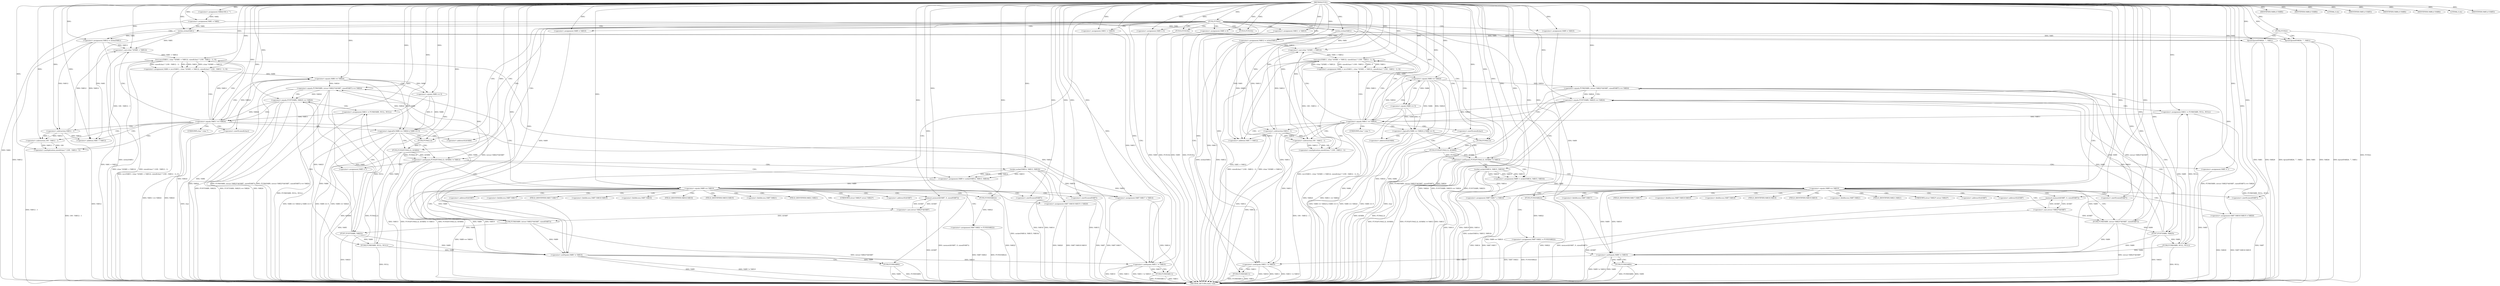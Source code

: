 digraph FUN1 {  
"1000100" [label = "(METHOD,FUN1)" ]
"1000448" [label = "(METHOD_RETURN,static void)" ]
"1000104" [label = "(<operator>.assignment,VAR2[100] = \"\")" ]
"1000107" [label = "(<operator>.assignment,VAR1 = VAR2)" ]
"1000111" [label = "(FUN2,FUN2())" ]
"1000116" [label = "(<operator>.assignment,VAR5 = 0)" ]
"1000123" [label = "(<operator>.assignment,VAR9 = VAR10)" ]
"1000127" [label = "(<operator>.assignment,VAR11 = VAR10)" ]
"1000131" [label = "(<operator>.assignment,VAR12 = strlen(VAR1))" ]
"1000133" [label = "(strlen,strlen(VAR1))" ]
"1000138" [label = "(<operator>.notEquals,FUN3(FUN4(2,2), &VAR4) != VAR13)" ]
"1000139" [label = "(FUN3,FUN3(FUN4(2,2), &VAR4))" ]
"1000140" [label = "(FUN4,FUN4(2,2))" ]
"1000148" [label = "(<operator>.assignment,VAR5 = 1)" ]
"1000151" [label = "(<operator>.assignment,VAR9 = socket(VAR14, VAR15, VAR16))" ]
"1000153" [label = "(socket,socket(VAR14, VAR15, VAR16))" ]
"1000158" [label = "(<operator>.equals,VAR9 == VAR10)" ]
"1000163" [label = "(memset,memset(&VAR7, 0, sizeof(VAR7)))" ]
"1000167" [label = "(<operator>.sizeOf,sizeof(VAR7))" ]
"1000169" [label = "(<operator>.assignment,VAR7.VAR17 = VAR14)" ]
"1000174" [label = "(<operator>.assignment,VAR7.VAR18.VAR19 = VAR20)" ]
"1000181" [label = "(<operator>.assignment,VAR7.VAR21 = FUN5(VAR22))" ]
"1000185" [label = "(FUN5,FUN5(VAR22))" ]
"1000188" [label = "(<operator>.equals,FUN6(VAR9, (struct VAR23*)&VAR7, sizeof(VAR7)) == VAR24)" ]
"1000189" [label = "(FUN6,FUN6(VAR9, (struct VAR23*)&VAR7, sizeof(VAR7)))" ]
"1000191" [label = "(<operator>.cast,(struct VAR23*)&VAR7)" ]
"1000195" [label = "(<operator>.sizeOf,sizeof(VAR7))" ]
"1000201" [label = "(<operator>.equals,FUN7(VAR9, VAR25) == VAR24)" ]
"1000202" [label = "(FUN7,FUN7(VAR9, VAR25))" ]
"1000208" [label = "(<operator>.assignment,VAR11 = FUN8(VAR9, NULL, NULL))" ]
"1000210" [label = "(FUN8,FUN8(VAR9, NULL, NULL))" ]
"1000215" [label = "(<operator>.equals,VAR11 == VAR24)" ]
"1000220" [label = "(<operator>.assignment,VAR6 = recv(VAR11, (char *)(VAR1 + VAR12), sizeof(char) * (100 - VAR12 - 1), 0))" ]
"1000222" [label = "(recv,recv(VAR11, (char *)(VAR1 + VAR12), sizeof(char) * (100 - VAR12 - 1), 0))" ]
"1000224" [label = "(<operator>.cast,(char *)(VAR1 + VAR12))" ]
"1000226" [label = "(<operator>.addition,VAR1 + VAR12)" ]
"1000229" [label = "(<operator>.multiplication,sizeof(char) * (100 - VAR12 - 1))" ]
"1000230" [label = "(<operator>.sizeOf,sizeof(char))" ]
"1000232" [label = "(<operator>.subtraction,100 - VAR12 - 1)" ]
"1000234" [label = "(<operator>.subtraction,VAR12 - 1)" ]
"1000239" [label = "(<operator>.logicalOr,VAR6 == VAR24 || VAR6 == 0)" ]
"1000240" [label = "(<operator>.equals,VAR6 == VAR24)" ]
"1000243" [label = "(<operator>.equals,VAR6 == 0)" ]
"1000249" [label = "(IDENTIFIER,VAR8,if (VAR8))" ]
"1000252" [label = "(IDENTIFIER,VAR8,if (VAR8))" ]
"1000254" [label = "(LITERAL,0,do)" ]
"1000256" [label = "(<operator>.notEquals,VAR9 != VAR10)" ]
"1000260" [label = "(FUN9,FUN9(VAR9))" ]
"1000263" [label = "(<operator>.notEquals,VAR11 != VAR10)" ]
"1000267" [label = "(FUN9,FUN9(VAR11))" ]
"1000270" [label = "(IDENTIFIER,VAR5,if (VAR5))" ]
"1000272" [label = "(FUN10,FUN10())" ]
"1000278" [label = "(<operator>.assignment,VAR5 = 0)" ]
"1000285" [label = "(<operator>.assignment,VAR9 = VAR10)" ]
"1000289" [label = "(<operator>.assignment,VAR11 = VAR10)" ]
"1000293" [label = "(<operator>.assignment,VAR12 = strlen(VAR1))" ]
"1000295" [label = "(strlen,strlen(VAR1))" ]
"1000300" [label = "(<operator>.notEquals,FUN3(FUN4(2,2), &VAR4) != VAR13)" ]
"1000301" [label = "(FUN3,FUN3(FUN4(2,2), &VAR4))" ]
"1000302" [label = "(FUN4,FUN4(2,2))" ]
"1000310" [label = "(<operator>.assignment,VAR5 = 1)" ]
"1000313" [label = "(<operator>.assignment,VAR9 = socket(VAR14, VAR15, VAR16))" ]
"1000315" [label = "(socket,socket(VAR14, VAR15, VAR16))" ]
"1000320" [label = "(<operator>.equals,VAR9 == VAR10)" ]
"1000325" [label = "(memset,memset(&VAR7, 0, sizeof(VAR7)))" ]
"1000329" [label = "(<operator>.sizeOf,sizeof(VAR7))" ]
"1000331" [label = "(<operator>.assignment,VAR7.VAR17 = VAR14)" ]
"1000336" [label = "(<operator>.assignment,VAR7.VAR18.VAR19 = VAR20)" ]
"1000343" [label = "(<operator>.assignment,VAR7.VAR21 = FUN5(VAR22))" ]
"1000347" [label = "(FUN5,FUN5(VAR22))" ]
"1000350" [label = "(<operator>.equals,FUN6(VAR9, (struct VAR23*)&VAR7, sizeof(VAR7)) == VAR24)" ]
"1000351" [label = "(FUN6,FUN6(VAR9, (struct VAR23*)&VAR7, sizeof(VAR7)))" ]
"1000353" [label = "(<operator>.cast,(struct VAR23*)&VAR7)" ]
"1000357" [label = "(<operator>.sizeOf,sizeof(VAR7))" ]
"1000363" [label = "(<operator>.equals,FUN7(VAR9, VAR25) == VAR24)" ]
"1000364" [label = "(FUN7,FUN7(VAR9, VAR25))" ]
"1000370" [label = "(<operator>.assignment,VAR11 = FUN8(VAR9, NULL, NULL))" ]
"1000372" [label = "(FUN8,FUN8(VAR9, NULL, NULL))" ]
"1000377" [label = "(<operator>.equals,VAR11 == VAR24)" ]
"1000382" [label = "(<operator>.assignment,VAR6 = recv(VAR11, (char *)(VAR1 + VAR12), sizeof(char) * (100 - VAR12 - 1), 0))" ]
"1000384" [label = "(recv,recv(VAR11, (char *)(VAR1 + VAR12), sizeof(char) * (100 - VAR12 - 1), 0))" ]
"1000386" [label = "(<operator>.cast,(char *)(VAR1 + VAR12))" ]
"1000388" [label = "(<operator>.addition,VAR1 + VAR12)" ]
"1000391" [label = "(<operator>.multiplication,sizeof(char) * (100 - VAR12 - 1))" ]
"1000392" [label = "(<operator>.sizeOf,sizeof(char))" ]
"1000394" [label = "(<operator>.subtraction,100 - VAR12 - 1)" ]
"1000396" [label = "(<operator>.subtraction,VAR12 - 1)" ]
"1000401" [label = "(<operator>.logicalOr,VAR6 == VAR24 || VAR6 == 0)" ]
"1000402" [label = "(<operator>.equals,VAR6 == VAR24)" ]
"1000405" [label = "(<operator>.equals,VAR6 == 0)" ]
"1000411" [label = "(IDENTIFIER,VAR8,if (VAR8))" ]
"1000414" [label = "(IDENTIFIER,VAR8,if (VAR8))" ]
"1000416" [label = "(LITERAL,0,do)" ]
"1000418" [label = "(<operator>.notEquals,VAR9 != VAR10)" ]
"1000422" [label = "(FUN9,FUN9(VAR9))" ]
"1000425" [label = "(<operator>.notEquals,VAR11 != VAR10)" ]
"1000429" [label = "(FUN9,FUN9(VAR11))" ]
"1000432" [label = "(IDENTIFIER,VAR5,if (VAR5))" ]
"1000434" [label = "(FUN10,FUN10())" ]
"1000436" [label = "(FUN2,FUN2())" ]
"1000438" [label = "(fprintf,fprintf(VAR26, \"\", VAR1))" ]
"1000444" [label = "(fprintf,fprintf(VAR26, \"\", VAR1))" ]
"1000143" [label = "(<operator>.addressOf,&VAR4)" ]
"1000164" [label = "(<operator>.addressOf,&VAR7)" ]
"1000170" [label = "(<operator>.fieldAccess,VAR7.VAR17)" ]
"1000172" [label = "(FIELD_IDENTIFIER,VAR17,VAR17)" ]
"1000175" [label = "(<operator>.fieldAccess,VAR7.VAR18.VAR19)" ]
"1000176" [label = "(<operator>.fieldAccess,VAR7.VAR18)" ]
"1000178" [label = "(FIELD_IDENTIFIER,VAR18,VAR18)" ]
"1000179" [label = "(FIELD_IDENTIFIER,VAR19,VAR19)" ]
"1000182" [label = "(<operator>.fieldAccess,VAR7.VAR21)" ]
"1000184" [label = "(FIELD_IDENTIFIER,VAR21,VAR21)" ]
"1000192" [label = "(UNKNOWN,struct VAR23*,struct VAR23*)" ]
"1000193" [label = "(<operator>.addressOf,&VAR7)" ]
"1000225" [label = "(UNKNOWN,char *,char *)" ]
"1000305" [label = "(<operator>.addressOf,&VAR4)" ]
"1000326" [label = "(<operator>.addressOf,&VAR7)" ]
"1000332" [label = "(<operator>.fieldAccess,VAR7.VAR17)" ]
"1000334" [label = "(FIELD_IDENTIFIER,VAR17,VAR17)" ]
"1000337" [label = "(<operator>.fieldAccess,VAR7.VAR18.VAR19)" ]
"1000338" [label = "(<operator>.fieldAccess,VAR7.VAR18)" ]
"1000340" [label = "(FIELD_IDENTIFIER,VAR18,VAR18)" ]
"1000341" [label = "(FIELD_IDENTIFIER,VAR19,VAR19)" ]
"1000344" [label = "(<operator>.fieldAccess,VAR7.VAR21)" ]
"1000346" [label = "(FIELD_IDENTIFIER,VAR21,VAR21)" ]
"1000354" [label = "(UNKNOWN,struct VAR23*,struct VAR23*)" ]
"1000355" [label = "(<operator>.addressOf,&VAR7)" ]
"1000387" [label = "(UNKNOWN,char *,char *)" ]
  "1000181" -> "1000448"  [ label = "DDG: VAR7.VAR21"] 
  "1000394" -> "1000448"  [ label = "DDG: VAR12 - 1"] 
  "1000188" -> "1000448"  [ label = "DDG: FUN6(VAR9, (struct VAR23*)&VAR7, sizeof(VAR7)) == VAR24"] 
  "1000116" -> "1000448"  [ label = "DDG: VAR5"] 
  "1000260" -> "1000448"  [ label = "DDG: FUN9(VAR9)"] 
  "1000185" -> "1000448"  [ label = "DDG: VAR22"] 
  "1000396" -> "1000448"  [ label = "DDG: VAR12"] 
  "1000391" -> "1000448"  [ label = "DDG: 100 - VAR12 - 1"] 
  "1000377" -> "1000448"  [ label = "DDG: VAR11 == VAR24"] 
  "1000343" -> "1000448"  [ label = "DDG: VAR7.VAR21"] 
  "1000372" -> "1000448"  [ label = "DDG: NULL"] 
  "1000201" -> "1000448"  [ label = "DDG: FUN7(VAR9, VAR25) == VAR24"] 
  "1000436" -> "1000448"  [ label = "DDG: FUN2()"] 
  "1000401" -> "1000448"  [ label = "DDG: VAR6 == 0"] 
  "1000313" -> "1000448"  [ label = "DDG: socket(VAR14, VAR15, VAR16)"] 
  "1000425" -> "1000448"  [ label = "DDG: VAR10"] 
  "1000350" -> "1000448"  [ label = "DDG: FUN6(VAR9, (struct VAR23*)&VAR7, sizeof(VAR7))"] 
  "1000181" -> "1000448"  [ label = "DDG: FUN5(VAR22)"] 
  "1000208" -> "1000448"  [ label = "DDG: FUN8(VAR9, NULL, NULL)"] 
  "1000293" -> "1000448"  [ label = "DDG: VAR12"] 
  "1000239" -> "1000448"  [ label = "DDG: VAR6 == VAR24 || VAR6 == 0"] 
  "1000234" -> "1000448"  [ label = "DDG: VAR12"] 
  "1000382" -> "1000448"  [ label = "DDG: recv(VAR11, (char *)(VAR1 + VAR12), sizeof(char) * (100 - VAR12 - 1), 0)"] 
  "1000315" -> "1000448"  [ label = "DDG: VAR16"] 
  "1000363" -> "1000448"  [ label = "DDG: FUN7(VAR9, VAR25)"] 
  "1000315" -> "1000448"  [ label = "DDG: VAR14"] 
  "1000224" -> "1000448"  [ label = "DDG: VAR1 + VAR12"] 
  "1000401" -> "1000448"  [ label = "DDG: VAR6 == VAR24 || VAR6 == 0"] 
  "1000402" -> "1000448"  [ label = "DDG: VAR24"] 
  "1000239" -> "1000448"  [ label = "DDG: VAR6 == VAR24"] 
  "1000215" -> "1000448"  [ label = "DDG: VAR24"] 
  "1000310" -> "1000448"  [ label = "DDG: VAR5"] 
  "1000188" -> "1000448"  [ label = "DDG: FUN6(VAR9, (struct VAR23*)&VAR7, sizeof(VAR7))"] 
  "1000401" -> "1000448"  [ label = "DDG: VAR6 == VAR24"] 
  "1000301" -> "1000448"  [ label = "DDG: &VAR4"] 
  "1000300" -> "1000448"  [ label = "DDG: VAR13"] 
  "1000131" -> "1000448"  [ label = "DDG: VAR12"] 
  "1000138" -> "1000448"  [ label = "DDG: FUN3(FUN4(2,2), &VAR4)"] 
  "1000139" -> "1000448"  [ label = "DDG: FUN4(2,2)"] 
  "1000351" -> "1000448"  [ label = "DDG: (struct VAR23*)&VAR7"] 
  "1000263" -> "1000448"  [ label = "DDG: VAR10"] 
  "1000438" -> "1000448"  [ label = "DDG: fprintf(VAR26, \"\", VAR1)"] 
  "1000434" -> "1000448"  [ label = "DDG: FUN10()"] 
  "1000222" -> "1000448"  [ label = "DDG: sizeof(char) * (100 - VAR12 - 1)"] 
  "1000153" -> "1000448"  [ label = "DDG: VAR15"] 
  "1000158" -> "1000448"  [ label = "DDG: VAR9 == VAR10"] 
  "1000347" -> "1000448"  [ label = "DDG: VAR22"] 
  "1000392" -> "1000448"  [ label = "DDG: char"] 
  "1000267" -> "1000448"  [ label = "DDG: FUN9(VAR11)"] 
  "1000425" -> "1000448"  [ label = "DDG: VAR11"] 
  "1000331" -> "1000448"  [ label = "DDG: VAR7.VAR17"] 
  "1000267" -> "1000448"  [ label = "DDG: VAR11"] 
  "1000386" -> "1000448"  [ label = "DDG: VAR1 + VAR12"] 
  "1000300" -> "1000448"  [ label = "DDG: FUN3(FUN4(2,2), &VAR4)"] 
  "1000402" -> "1000448"  [ label = "DDG: VAR6"] 
  "1000422" -> "1000448"  [ label = "DDG: VAR9"] 
  "1000189" -> "1000448"  [ label = "DDG: (struct VAR23*)&VAR7"] 
  "1000263" -> "1000448"  [ label = "DDG: VAR11"] 
  "1000343" -> "1000448"  [ label = "DDG: FUN5(VAR22)"] 
  "1000377" -> "1000448"  [ label = "DDG: VAR24"] 
  "1000422" -> "1000448"  [ label = "DDG: FUN9(VAR9)"] 
  "1000174" -> "1000448"  [ label = "DDG: VAR20"] 
  "1000263" -> "1000448"  [ label = "DDG: VAR11 != VAR10"] 
  "1000444" -> "1000448"  [ label = "DDG: VAR1"] 
  "1000220" -> "1000448"  [ label = "DDG: recv(VAR11, (char *)(VAR1 + VAR12), sizeof(char) * (100 - VAR12 - 1), 0)"] 
  "1000425" -> "1000448"  [ label = "DDG: VAR11 != VAR10"] 
  "1000148" -> "1000448"  [ label = "DDG: VAR5"] 
  "1000444" -> "1000448"  [ label = "DDG: VAR26"] 
  "1000357" -> "1000448"  [ label = "DDG: VAR7"] 
  "1000151" -> "1000448"  [ label = "DDG: socket(VAR14, VAR15, VAR16)"] 
  "1000363" -> "1000448"  [ label = "DDG: VAR24"] 
  "1000230" -> "1000448"  [ label = "DDG: char"] 
  "1000301" -> "1000448"  [ label = "DDG: FUN4(2,2)"] 
  "1000336" -> "1000448"  [ label = "DDG: VAR20"] 
  "1000364" -> "1000448"  [ label = "DDG: VAR25"] 
  "1000418" -> "1000448"  [ label = "DDG: VAR9 != VAR10"] 
  "1000300" -> "1000448"  [ label = "DDG: FUN3(FUN4(2,2), &VAR4) != VAR13"] 
  "1000131" -> "1000448"  [ label = "DDG: strlen(VAR1)"] 
  "1000350" -> "1000448"  [ label = "DDG: FUN6(VAR9, (struct VAR23*)&VAR7, sizeof(VAR7)) == VAR24"] 
  "1000210" -> "1000448"  [ label = "DDG: NULL"] 
  "1000153" -> "1000448"  [ label = "DDG: VAR14"] 
  "1000293" -> "1000448"  [ label = "DDG: strlen(VAR1)"] 
  "1000188" -> "1000448"  [ label = "DDG: VAR24"] 
  "1000229" -> "1000448"  [ label = "DDG: 100 - VAR12 - 1"] 
  "1000191" -> "1000448"  [ label = "DDG: &VAR7"] 
  "1000325" -> "1000448"  [ label = "DDG: memset(&VAR7, 0, sizeof(VAR7))"] 
  "1000169" -> "1000448"  [ label = "DDG: VAR14"] 
  "1000232" -> "1000448"  [ label = "DDG: VAR12 - 1"] 
  "1000240" -> "1000448"  [ label = "DDG: VAR24"] 
  "1000138" -> "1000448"  [ label = "DDG: VAR13"] 
  "1000405" -> "1000448"  [ label = "DDG: VAR6"] 
  "1000139" -> "1000448"  [ label = "DDG: &VAR4"] 
  "1000215" -> "1000448"  [ label = "DDG: VAR11 == VAR24"] 
  "1000438" -> "1000448"  [ label = "DDG: VAR1"] 
  "1000243" -> "1000448"  [ label = "DDG: VAR6"] 
  "1000169" -> "1000448"  [ label = "DDG: VAR7.VAR17"] 
  "1000384" -> "1000448"  [ label = "DDG: sizeof(char) * (100 - VAR12 - 1)"] 
  "1000256" -> "1000448"  [ label = "DDG: VAR9"] 
  "1000260" -> "1000448"  [ label = "DDG: VAR9"] 
  "1000153" -> "1000448"  [ label = "DDG: VAR16"] 
  "1000384" -> "1000448"  [ label = "DDG: (char *)(VAR1 + VAR12)"] 
  "1000272" -> "1000448"  [ label = "DDG: FUN10()"] 
  "1000138" -> "1000448"  [ label = "DDG: FUN3(FUN4(2,2), &VAR4) != VAR13"] 
  "1000201" -> "1000448"  [ label = "DDG: VAR24"] 
  "1000320" -> "1000448"  [ label = "DDG: VAR9 == VAR10"] 
  "1000370" -> "1000448"  [ label = "DDG: FUN8(VAR9, NULL, NULL)"] 
  "1000418" -> "1000448"  [ label = "DDG: VAR9"] 
  "1000429" -> "1000448"  [ label = "DDG: VAR11"] 
  "1000438" -> "1000448"  [ label = "DDG: VAR26"] 
  "1000256" -> "1000448"  [ label = "DDG: VAR9 != VAR10"] 
  "1000163" -> "1000448"  [ label = "DDG: memset(&VAR7, 0, sizeof(VAR7))"] 
  "1000195" -> "1000448"  [ label = "DDG: VAR7"] 
  "1000240" -> "1000448"  [ label = "DDG: VAR6"] 
  "1000336" -> "1000448"  [ label = "DDG: VAR7.VAR18.VAR19"] 
  "1000353" -> "1000448"  [ label = "DDG: &VAR7"] 
  "1000429" -> "1000448"  [ label = "DDG: FUN9(VAR11)"] 
  "1000331" -> "1000448"  [ label = "DDG: VAR14"] 
  "1000278" -> "1000448"  [ label = "DDG: VAR5"] 
  "1000239" -> "1000448"  [ label = "DDG: VAR6 == 0"] 
  "1000174" -> "1000448"  [ label = "DDG: VAR7.VAR18.VAR19"] 
  "1000444" -> "1000448"  [ label = "DDG: fprintf(VAR26, \"\", VAR1)"] 
  "1000107" -> "1000448"  [ label = "DDG: VAR2"] 
  "1000363" -> "1000448"  [ label = "DDG: FUN7(VAR9, VAR25) == VAR24"] 
  "1000222" -> "1000448"  [ label = "DDG: (char *)(VAR1 + VAR12)"] 
  "1000350" -> "1000448"  [ label = "DDG: VAR24"] 
  "1000202" -> "1000448"  [ label = "DDG: VAR25"] 
  "1000315" -> "1000448"  [ label = "DDG: VAR15"] 
  "1000201" -> "1000448"  [ label = "DDG: FUN7(VAR9, VAR25)"] 
  "1000100" -> "1000104"  [ label = "DDG: "] 
  "1000104" -> "1000107"  [ label = "DDG: VAR2"] 
  "1000100" -> "1000107"  [ label = "DDG: "] 
  "1000100" -> "1000111"  [ label = "DDG: "] 
  "1000100" -> "1000116"  [ label = "DDG: "] 
  "1000100" -> "1000123"  [ label = "DDG: "] 
  "1000100" -> "1000127"  [ label = "DDG: "] 
  "1000133" -> "1000131"  [ label = "DDG: VAR1"] 
  "1000100" -> "1000131"  [ label = "DDG: "] 
  "1000107" -> "1000133"  [ label = "DDG: VAR1"] 
  "1000100" -> "1000133"  [ label = "DDG: "] 
  "1000139" -> "1000138"  [ label = "DDG: FUN4(2,2)"] 
  "1000139" -> "1000138"  [ label = "DDG: &VAR4"] 
  "1000140" -> "1000139"  [ label = "DDG: 2"] 
  "1000100" -> "1000140"  [ label = "DDG: "] 
  "1000100" -> "1000138"  [ label = "DDG: "] 
  "1000100" -> "1000148"  [ label = "DDG: "] 
  "1000153" -> "1000151"  [ label = "DDG: VAR14"] 
  "1000153" -> "1000151"  [ label = "DDG: VAR15"] 
  "1000153" -> "1000151"  [ label = "DDG: VAR16"] 
  "1000100" -> "1000151"  [ label = "DDG: "] 
  "1000100" -> "1000153"  [ label = "DDG: "] 
  "1000151" -> "1000158"  [ label = "DDG: VAR9"] 
  "1000100" -> "1000158"  [ label = "DDG: "] 
  "1000191" -> "1000163"  [ label = "DDG: &VAR7"] 
  "1000100" -> "1000163"  [ label = "DDG: "] 
  "1000100" -> "1000167"  [ label = "DDG: "] 
  "1000153" -> "1000169"  [ label = "DDG: VAR14"] 
  "1000100" -> "1000169"  [ label = "DDG: "] 
  "1000100" -> "1000174"  [ label = "DDG: "] 
  "1000185" -> "1000181"  [ label = "DDG: VAR22"] 
  "1000100" -> "1000185"  [ label = "DDG: "] 
  "1000189" -> "1000188"  [ label = "DDG: VAR9"] 
  "1000189" -> "1000188"  [ label = "DDG: (struct VAR23*)&VAR7"] 
  "1000158" -> "1000189"  [ label = "DDG: VAR9"] 
  "1000100" -> "1000189"  [ label = "DDG: "] 
  "1000191" -> "1000189"  [ label = "DDG: &VAR7"] 
  "1000163" -> "1000191"  [ label = "DDG: &VAR7"] 
  "1000100" -> "1000195"  [ label = "DDG: "] 
  "1000240" -> "1000188"  [ label = "DDG: VAR24"] 
  "1000100" -> "1000188"  [ label = "DDG: "] 
  "1000202" -> "1000201"  [ label = "DDG: VAR9"] 
  "1000202" -> "1000201"  [ label = "DDG: VAR25"] 
  "1000189" -> "1000202"  [ label = "DDG: VAR9"] 
  "1000100" -> "1000202"  [ label = "DDG: "] 
  "1000188" -> "1000201"  [ label = "DDG: VAR24"] 
  "1000100" -> "1000201"  [ label = "DDG: "] 
  "1000210" -> "1000208"  [ label = "DDG: VAR9"] 
  "1000210" -> "1000208"  [ label = "DDG: NULL"] 
  "1000100" -> "1000208"  [ label = "DDG: "] 
  "1000202" -> "1000210"  [ label = "DDG: VAR9"] 
  "1000100" -> "1000210"  [ label = "DDG: "] 
  "1000208" -> "1000215"  [ label = "DDG: VAR11"] 
  "1000100" -> "1000215"  [ label = "DDG: "] 
  "1000201" -> "1000215"  [ label = "DDG: VAR24"] 
  "1000222" -> "1000220"  [ label = "DDG: VAR11"] 
  "1000222" -> "1000220"  [ label = "DDG: (char *)(VAR1 + VAR12)"] 
  "1000222" -> "1000220"  [ label = "DDG: sizeof(char) * (100 - VAR12 - 1)"] 
  "1000222" -> "1000220"  [ label = "DDG: 0"] 
  "1000100" -> "1000220"  [ label = "DDG: "] 
  "1000215" -> "1000222"  [ label = "DDG: VAR11"] 
  "1000100" -> "1000222"  [ label = "DDG: "] 
  "1000224" -> "1000222"  [ label = "DDG: VAR1 + VAR12"] 
  "1000133" -> "1000224"  [ label = "DDG: VAR1"] 
  "1000100" -> "1000224"  [ label = "DDG: "] 
  "1000234" -> "1000224"  [ label = "DDG: VAR12"] 
  "1000131" -> "1000224"  [ label = "DDG: VAR12"] 
  "1000133" -> "1000226"  [ label = "DDG: VAR1"] 
  "1000100" -> "1000226"  [ label = "DDG: "] 
  "1000234" -> "1000226"  [ label = "DDG: VAR12"] 
  "1000131" -> "1000226"  [ label = "DDG: VAR12"] 
  "1000229" -> "1000222"  [ label = "DDG: 100 - VAR12 - 1"] 
  "1000100" -> "1000229"  [ label = "DDG: "] 
  "1000100" -> "1000230"  [ label = "DDG: "] 
  "1000232" -> "1000229"  [ label = "DDG: 100"] 
  "1000232" -> "1000229"  [ label = "DDG: VAR12 - 1"] 
  "1000100" -> "1000232"  [ label = "DDG: "] 
  "1000234" -> "1000232"  [ label = "DDG: VAR12"] 
  "1000234" -> "1000232"  [ label = "DDG: 1"] 
  "1000100" -> "1000234"  [ label = "DDG: "] 
  "1000131" -> "1000234"  [ label = "DDG: VAR12"] 
  "1000240" -> "1000239"  [ label = "DDG: VAR6"] 
  "1000240" -> "1000239"  [ label = "DDG: VAR24"] 
  "1000220" -> "1000240"  [ label = "DDG: VAR6"] 
  "1000100" -> "1000240"  [ label = "DDG: "] 
  "1000215" -> "1000240"  [ label = "DDG: VAR24"] 
  "1000243" -> "1000239"  [ label = "DDG: VAR6"] 
  "1000243" -> "1000239"  [ label = "DDG: 0"] 
  "1000240" -> "1000243"  [ label = "DDG: VAR6"] 
  "1000100" -> "1000243"  [ label = "DDG: "] 
  "1000100" -> "1000249"  [ label = "DDG: "] 
  "1000100" -> "1000252"  [ label = "DDG: "] 
  "1000100" -> "1000254"  [ label = "DDG: "] 
  "1000158" -> "1000256"  [ label = "DDG: VAR9"] 
  "1000189" -> "1000256"  [ label = "DDG: VAR9"] 
  "1000202" -> "1000256"  [ label = "DDG: VAR9"] 
  "1000210" -> "1000256"  [ label = "DDG: VAR9"] 
  "1000123" -> "1000256"  [ label = "DDG: VAR9"] 
  "1000100" -> "1000256"  [ label = "DDG: "] 
  "1000158" -> "1000256"  [ label = "DDG: VAR10"] 
  "1000256" -> "1000260"  [ label = "DDG: VAR9"] 
  "1000100" -> "1000260"  [ label = "DDG: "] 
  "1000222" -> "1000263"  [ label = "DDG: VAR11"] 
  "1000215" -> "1000263"  [ label = "DDG: VAR11"] 
  "1000127" -> "1000263"  [ label = "DDG: VAR11"] 
  "1000100" -> "1000263"  [ label = "DDG: "] 
  "1000256" -> "1000263"  [ label = "DDG: VAR10"] 
  "1000263" -> "1000267"  [ label = "DDG: VAR11"] 
  "1000100" -> "1000267"  [ label = "DDG: "] 
  "1000100" -> "1000270"  [ label = "DDG: "] 
  "1000100" -> "1000272"  [ label = "DDG: "] 
  "1000100" -> "1000278"  [ label = "DDG: "] 
  "1000100" -> "1000285"  [ label = "DDG: "] 
  "1000100" -> "1000289"  [ label = "DDG: "] 
  "1000295" -> "1000293"  [ label = "DDG: VAR1"] 
  "1000100" -> "1000293"  [ label = "DDG: "] 
  "1000107" -> "1000295"  [ label = "DDG: VAR1"] 
  "1000100" -> "1000295"  [ label = "DDG: "] 
  "1000301" -> "1000300"  [ label = "DDG: FUN4(2,2)"] 
  "1000301" -> "1000300"  [ label = "DDG: &VAR4"] 
  "1000302" -> "1000301"  [ label = "DDG: 2"] 
  "1000100" -> "1000302"  [ label = "DDG: "] 
  "1000100" -> "1000300"  [ label = "DDG: "] 
  "1000100" -> "1000310"  [ label = "DDG: "] 
  "1000315" -> "1000313"  [ label = "DDG: VAR14"] 
  "1000315" -> "1000313"  [ label = "DDG: VAR15"] 
  "1000315" -> "1000313"  [ label = "DDG: VAR16"] 
  "1000100" -> "1000313"  [ label = "DDG: "] 
  "1000100" -> "1000315"  [ label = "DDG: "] 
  "1000313" -> "1000320"  [ label = "DDG: VAR9"] 
  "1000100" -> "1000320"  [ label = "DDG: "] 
  "1000353" -> "1000325"  [ label = "DDG: &VAR7"] 
  "1000100" -> "1000325"  [ label = "DDG: "] 
  "1000100" -> "1000329"  [ label = "DDG: "] 
  "1000315" -> "1000331"  [ label = "DDG: VAR14"] 
  "1000100" -> "1000331"  [ label = "DDG: "] 
  "1000100" -> "1000336"  [ label = "DDG: "] 
  "1000347" -> "1000343"  [ label = "DDG: VAR22"] 
  "1000100" -> "1000347"  [ label = "DDG: "] 
  "1000351" -> "1000350"  [ label = "DDG: VAR9"] 
  "1000351" -> "1000350"  [ label = "DDG: (struct VAR23*)&VAR7"] 
  "1000320" -> "1000351"  [ label = "DDG: VAR9"] 
  "1000100" -> "1000351"  [ label = "DDG: "] 
  "1000353" -> "1000351"  [ label = "DDG: &VAR7"] 
  "1000325" -> "1000353"  [ label = "DDG: &VAR7"] 
  "1000100" -> "1000357"  [ label = "DDG: "] 
  "1000402" -> "1000350"  [ label = "DDG: VAR24"] 
  "1000100" -> "1000350"  [ label = "DDG: "] 
  "1000364" -> "1000363"  [ label = "DDG: VAR9"] 
  "1000364" -> "1000363"  [ label = "DDG: VAR25"] 
  "1000351" -> "1000364"  [ label = "DDG: VAR9"] 
  "1000100" -> "1000364"  [ label = "DDG: "] 
  "1000350" -> "1000363"  [ label = "DDG: VAR24"] 
  "1000100" -> "1000363"  [ label = "DDG: "] 
  "1000372" -> "1000370"  [ label = "DDG: VAR9"] 
  "1000372" -> "1000370"  [ label = "DDG: NULL"] 
  "1000100" -> "1000370"  [ label = "DDG: "] 
  "1000364" -> "1000372"  [ label = "DDG: VAR9"] 
  "1000100" -> "1000372"  [ label = "DDG: "] 
  "1000370" -> "1000377"  [ label = "DDG: VAR11"] 
  "1000100" -> "1000377"  [ label = "DDG: "] 
  "1000363" -> "1000377"  [ label = "DDG: VAR24"] 
  "1000384" -> "1000382"  [ label = "DDG: VAR11"] 
  "1000384" -> "1000382"  [ label = "DDG: (char *)(VAR1 + VAR12)"] 
  "1000384" -> "1000382"  [ label = "DDG: sizeof(char) * (100 - VAR12 - 1)"] 
  "1000384" -> "1000382"  [ label = "DDG: 0"] 
  "1000100" -> "1000382"  [ label = "DDG: "] 
  "1000377" -> "1000384"  [ label = "DDG: VAR11"] 
  "1000100" -> "1000384"  [ label = "DDG: "] 
  "1000386" -> "1000384"  [ label = "DDG: VAR1 + VAR12"] 
  "1000295" -> "1000386"  [ label = "DDG: VAR1"] 
  "1000100" -> "1000386"  [ label = "DDG: "] 
  "1000396" -> "1000386"  [ label = "DDG: VAR12"] 
  "1000293" -> "1000386"  [ label = "DDG: VAR12"] 
  "1000295" -> "1000388"  [ label = "DDG: VAR1"] 
  "1000100" -> "1000388"  [ label = "DDG: "] 
  "1000396" -> "1000388"  [ label = "DDG: VAR12"] 
  "1000293" -> "1000388"  [ label = "DDG: VAR12"] 
  "1000391" -> "1000384"  [ label = "DDG: 100 - VAR12 - 1"] 
  "1000100" -> "1000391"  [ label = "DDG: "] 
  "1000100" -> "1000392"  [ label = "DDG: "] 
  "1000394" -> "1000391"  [ label = "DDG: 100"] 
  "1000394" -> "1000391"  [ label = "DDG: VAR12 - 1"] 
  "1000100" -> "1000394"  [ label = "DDG: "] 
  "1000396" -> "1000394"  [ label = "DDG: VAR12"] 
  "1000396" -> "1000394"  [ label = "DDG: 1"] 
  "1000100" -> "1000396"  [ label = "DDG: "] 
  "1000293" -> "1000396"  [ label = "DDG: VAR12"] 
  "1000402" -> "1000401"  [ label = "DDG: VAR6"] 
  "1000402" -> "1000401"  [ label = "DDG: VAR24"] 
  "1000382" -> "1000402"  [ label = "DDG: VAR6"] 
  "1000100" -> "1000402"  [ label = "DDG: "] 
  "1000377" -> "1000402"  [ label = "DDG: VAR24"] 
  "1000405" -> "1000401"  [ label = "DDG: VAR6"] 
  "1000405" -> "1000401"  [ label = "DDG: 0"] 
  "1000402" -> "1000405"  [ label = "DDG: VAR6"] 
  "1000100" -> "1000405"  [ label = "DDG: "] 
  "1000100" -> "1000411"  [ label = "DDG: "] 
  "1000100" -> "1000414"  [ label = "DDG: "] 
  "1000100" -> "1000416"  [ label = "DDG: "] 
  "1000364" -> "1000418"  [ label = "DDG: VAR9"] 
  "1000285" -> "1000418"  [ label = "DDG: VAR9"] 
  "1000372" -> "1000418"  [ label = "DDG: VAR9"] 
  "1000351" -> "1000418"  [ label = "DDG: VAR9"] 
  "1000320" -> "1000418"  [ label = "DDG: VAR9"] 
  "1000100" -> "1000418"  [ label = "DDG: "] 
  "1000320" -> "1000418"  [ label = "DDG: VAR10"] 
  "1000418" -> "1000422"  [ label = "DDG: VAR9"] 
  "1000100" -> "1000422"  [ label = "DDG: "] 
  "1000289" -> "1000425"  [ label = "DDG: VAR11"] 
  "1000377" -> "1000425"  [ label = "DDG: VAR11"] 
  "1000384" -> "1000425"  [ label = "DDG: VAR11"] 
  "1000100" -> "1000425"  [ label = "DDG: "] 
  "1000418" -> "1000425"  [ label = "DDG: VAR10"] 
  "1000425" -> "1000429"  [ label = "DDG: VAR11"] 
  "1000100" -> "1000429"  [ label = "DDG: "] 
  "1000100" -> "1000432"  [ label = "DDG: "] 
  "1000100" -> "1000434"  [ label = "DDG: "] 
  "1000100" -> "1000436"  [ label = "DDG: "] 
  "1000100" -> "1000438"  [ label = "DDG: "] 
  "1000295" -> "1000438"  [ label = "DDG: VAR1"] 
  "1000133" -> "1000438"  [ label = "DDG: VAR1"] 
  "1000100" -> "1000444"  [ label = "DDG: "] 
  "1000295" -> "1000444"  [ label = "DDG: VAR1"] 
  "1000133" -> "1000444"  [ label = "DDG: VAR1"] 
  "1000111" -> "1000127"  [ label = "CDG: "] 
  "1000111" -> "1000302"  [ label = "CDG: "] 
  "1000111" -> "1000133"  [ label = "CDG: "] 
  "1000111" -> "1000300"  [ label = "CDG: "] 
  "1000111" -> "1000138"  [ label = "CDG: "] 
  "1000111" -> "1000263"  [ label = "CDG: "] 
  "1000111" -> "1000418"  [ label = "CDG: "] 
  "1000111" -> "1000131"  [ label = "CDG: "] 
  "1000111" -> "1000143"  [ label = "CDG: "] 
  "1000111" -> "1000256"  [ label = "CDG: "] 
  "1000111" -> "1000305"  [ label = "CDG: "] 
  "1000111" -> "1000285"  [ label = "CDG: "] 
  "1000111" -> "1000293"  [ label = "CDG: "] 
  "1000111" -> "1000139"  [ label = "CDG: "] 
  "1000111" -> "1000116"  [ label = "CDG: "] 
  "1000111" -> "1000289"  [ label = "CDG: "] 
  "1000111" -> "1000123"  [ label = "CDG: "] 
  "1000111" -> "1000295"  [ label = "CDG: "] 
  "1000111" -> "1000425"  [ label = "CDG: "] 
  "1000111" -> "1000278"  [ label = "CDG: "] 
  "1000111" -> "1000301"  [ label = "CDG: "] 
  "1000111" -> "1000140"  [ label = "CDG: "] 
  "1000111" -> "1000434"  [ label = "CDG: "] 
  "1000111" -> "1000272"  [ label = "CDG: "] 
  "1000138" -> "1000148"  [ label = "CDG: "] 
  "1000138" -> "1000158"  [ label = "CDG: "] 
  "1000138" -> "1000151"  [ label = "CDG: "] 
  "1000138" -> "1000153"  [ label = "CDG: "] 
  "1000158" -> "1000174"  [ label = "CDG: "] 
  "1000158" -> "1000182"  [ label = "CDG: "] 
  "1000158" -> "1000188"  [ label = "CDG: "] 
  "1000158" -> "1000167"  [ label = "CDG: "] 
  "1000158" -> "1000192"  [ label = "CDG: "] 
  "1000158" -> "1000176"  [ label = "CDG: "] 
  "1000158" -> "1000195"  [ label = "CDG: "] 
  "1000158" -> "1000189"  [ label = "CDG: "] 
  "1000158" -> "1000169"  [ label = "CDG: "] 
  "1000158" -> "1000193"  [ label = "CDG: "] 
  "1000158" -> "1000184"  [ label = "CDG: "] 
  "1000158" -> "1000181"  [ label = "CDG: "] 
  "1000158" -> "1000164"  [ label = "CDG: "] 
  "1000158" -> "1000191"  [ label = "CDG: "] 
  "1000158" -> "1000175"  [ label = "CDG: "] 
  "1000158" -> "1000179"  [ label = "CDG: "] 
  "1000158" -> "1000185"  [ label = "CDG: "] 
  "1000158" -> "1000172"  [ label = "CDG: "] 
  "1000158" -> "1000163"  [ label = "CDG: "] 
  "1000158" -> "1000178"  [ label = "CDG: "] 
  "1000158" -> "1000170"  [ label = "CDG: "] 
  "1000188" -> "1000201"  [ label = "CDG: "] 
  "1000188" -> "1000202"  [ label = "CDG: "] 
  "1000201" -> "1000208"  [ label = "CDG: "] 
  "1000201" -> "1000210"  [ label = "CDG: "] 
  "1000201" -> "1000215"  [ label = "CDG: "] 
  "1000215" -> "1000222"  [ label = "CDG: "] 
  "1000215" -> "1000220"  [ label = "CDG: "] 
  "1000215" -> "1000224"  [ label = "CDG: "] 
  "1000215" -> "1000240"  [ label = "CDG: "] 
  "1000215" -> "1000226"  [ label = "CDG: "] 
  "1000215" -> "1000230"  [ label = "CDG: "] 
  "1000215" -> "1000234"  [ label = "CDG: "] 
  "1000215" -> "1000225"  [ label = "CDG: "] 
  "1000215" -> "1000232"  [ label = "CDG: "] 
  "1000215" -> "1000239"  [ label = "CDG: "] 
  "1000215" -> "1000229"  [ label = "CDG: "] 
  "1000239" -> "1000138"  [ label = "CDG: "] 
  "1000239" -> "1000143"  [ label = "CDG: "] 
  "1000239" -> "1000139"  [ label = "CDG: "] 
  "1000239" -> "1000140"  [ label = "CDG: "] 
  "1000240" -> "1000243"  [ label = "CDG: "] 
  "1000256" -> "1000260"  [ label = "CDG: "] 
  "1000263" -> "1000267"  [ label = "CDG: "] 
  "1000300" -> "1000315"  [ label = "CDG: "] 
  "1000300" -> "1000310"  [ label = "CDG: "] 
  "1000300" -> "1000313"  [ label = "CDG: "] 
  "1000300" -> "1000320"  [ label = "CDG: "] 
  "1000320" -> "1000332"  [ label = "CDG: "] 
  "1000320" -> "1000353"  [ label = "CDG: "] 
  "1000320" -> "1000326"  [ label = "CDG: "] 
  "1000320" -> "1000357"  [ label = "CDG: "] 
  "1000320" -> "1000336"  [ label = "CDG: "] 
  "1000320" -> "1000355"  [ label = "CDG: "] 
  "1000320" -> "1000334"  [ label = "CDG: "] 
  "1000320" -> "1000350"  [ label = "CDG: "] 
  "1000320" -> "1000340"  [ label = "CDG: "] 
  "1000320" -> "1000344"  [ label = "CDG: "] 
  "1000320" -> "1000346"  [ label = "CDG: "] 
  "1000320" -> "1000331"  [ label = "CDG: "] 
  "1000320" -> "1000325"  [ label = "CDG: "] 
  "1000320" -> "1000337"  [ label = "CDG: "] 
  "1000320" -> "1000354"  [ label = "CDG: "] 
  "1000320" -> "1000338"  [ label = "CDG: "] 
  "1000320" -> "1000329"  [ label = "CDG: "] 
  "1000320" -> "1000341"  [ label = "CDG: "] 
  "1000320" -> "1000351"  [ label = "CDG: "] 
  "1000320" -> "1000347"  [ label = "CDG: "] 
  "1000320" -> "1000343"  [ label = "CDG: "] 
  "1000350" -> "1000364"  [ label = "CDG: "] 
  "1000350" -> "1000363"  [ label = "CDG: "] 
  "1000363" -> "1000370"  [ label = "CDG: "] 
  "1000363" -> "1000377"  [ label = "CDG: "] 
  "1000363" -> "1000372"  [ label = "CDG: "] 
  "1000377" -> "1000387"  [ label = "CDG: "] 
  "1000377" -> "1000396"  [ label = "CDG: "] 
  "1000377" -> "1000382"  [ label = "CDG: "] 
  "1000377" -> "1000394"  [ label = "CDG: "] 
  "1000377" -> "1000402"  [ label = "CDG: "] 
  "1000377" -> "1000391"  [ label = "CDG: "] 
  "1000377" -> "1000392"  [ label = "CDG: "] 
  "1000377" -> "1000388"  [ label = "CDG: "] 
  "1000377" -> "1000386"  [ label = "CDG: "] 
  "1000377" -> "1000401"  [ label = "CDG: "] 
  "1000377" -> "1000384"  [ label = "CDG: "] 
  "1000401" -> "1000302"  [ label = "CDG: "] 
  "1000401" -> "1000300"  [ label = "CDG: "] 
  "1000401" -> "1000305"  [ label = "CDG: "] 
  "1000401" -> "1000301"  [ label = "CDG: "] 
  "1000402" -> "1000405"  [ label = "CDG: "] 
  "1000418" -> "1000422"  [ label = "CDG: "] 
  "1000425" -> "1000429"  [ label = "CDG: "] 
  "1000436" -> "1000444"  [ label = "CDG: "] 
  "1000436" -> "1000438"  [ label = "CDG: "] 
}
